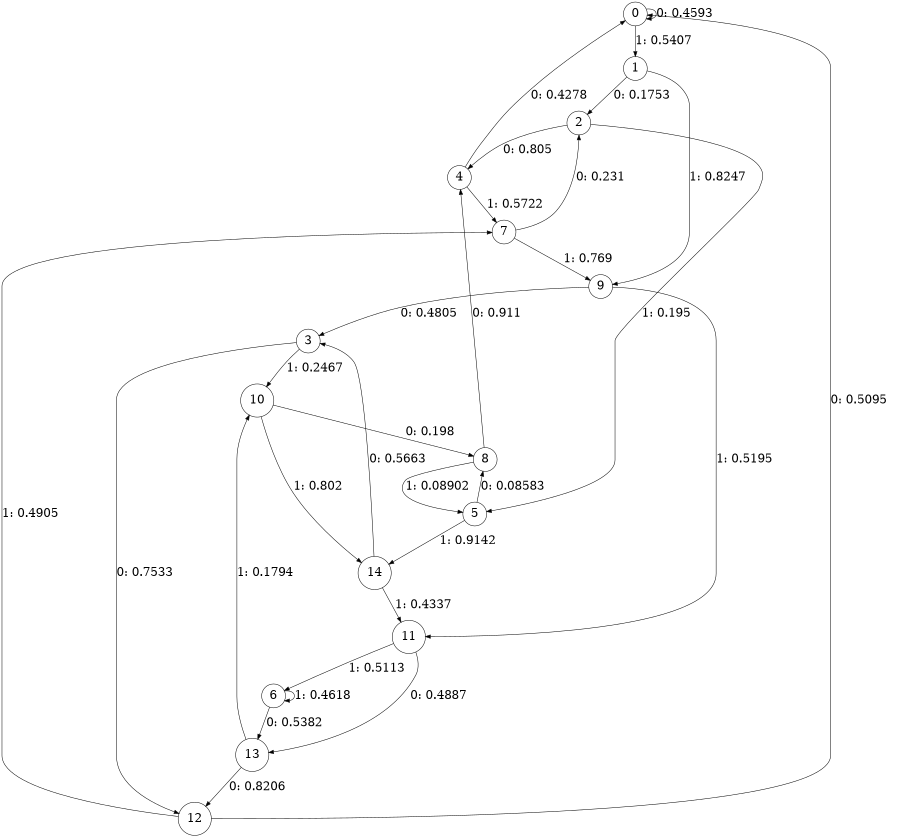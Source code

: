 digraph "ch12faceL4" {
size = "6,8.5";
ratio = "fill";
node [shape = circle];
node [fontsize = 24];
edge [fontsize = 24];
0 -> 0 [label = "0: 0.4593   "];
0 -> 1 [label = "1: 0.5407   "];
1 -> 2 [label = "0: 0.1753   "];
1 -> 9 [label = "1: 0.8247   "];
2 -> 4 [label = "0: 0.805    "];
2 -> 5 [label = "1: 0.195    "];
3 -> 12 [label = "0: 0.7533   "];
3 -> 10 [label = "1: 0.2467   "];
4 -> 0 [label = "0: 0.4278   "];
4 -> 7 [label = "1: 0.5722   "];
5 -> 8 [label = "0: 0.08583  "];
5 -> 14 [label = "1: 0.9142   "];
6 -> 13 [label = "0: 0.5382   "];
6 -> 6 [label = "1: 0.4618   "];
7 -> 2 [label = "0: 0.231    "];
7 -> 9 [label = "1: 0.769    "];
8 -> 4 [label = "0: 0.911    "];
8 -> 5 [label = "1: 0.08902  "];
9 -> 3 [label = "0: 0.4805   "];
9 -> 11 [label = "1: 0.5195   "];
10 -> 8 [label = "0: 0.198    "];
10 -> 14 [label = "1: 0.802    "];
11 -> 13 [label = "0: 0.4887   "];
11 -> 6 [label = "1: 0.5113   "];
12 -> 0 [label = "0: 0.5095   "];
12 -> 7 [label = "1: 0.4905   "];
13 -> 12 [label = "0: 0.8206   "];
13 -> 10 [label = "1: 0.1794   "];
14 -> 3 [label = "0: 0.5663   "];
14 -> 11 [label = "1: 0.4337   "];
}